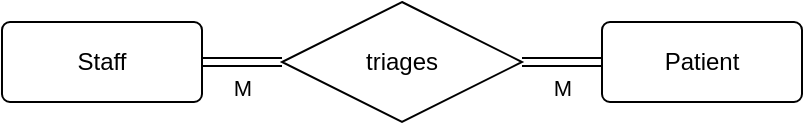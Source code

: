 <mxfile version="23.1.5" type="device">
  <diagram id="R2lEEEUBdFMjLlhIrx00" name="Page-1">
    <mxGraphModel dx="792" dy="437" grid="1" gridSize="10" guides="1" tooltips="1" connect="1" arrows="1" fold="1" page="1" pageScale="1" pageWidth="850" pageHeight="1100" math="0" shadow="0" extFonts="Permanent Marker^https://fonts.googleapis.com/css?family=Permanent+Marker">
      <root>
        <mxCell id="0" />
        <mxCell id="1" parent="0" />
        <mxCell id="sqaGXSC464xRvexxLFKJ-3" value="Patient" style="rounded=1;arcSize=10;whiteSpace=wrap;html=1;align=center;" vertex="1" parent="1">
          <mxGeometry x="480" y="200" width="100" height="40" as="geometry" />
        </mxCell>
        <mxCell id="sqaGXSC464xRvexxLFKJ-4" value="Staff" style="rounded=1;arcSize=10;whiteSpace=wrap;html=1;align=center;" vertex="1" parent="1">
          <mxGeometry x="180" y="200" width="100" height="40" as="geometry" />
        </mxCell>
        <mxCell id="sqaGXSC464xRvexxLFKJ-6" value="M" style="edgeStyle=orthogonalEdgeStyle;rounded=0;orthogonalLoop=1;jettySize=auto;html=1;entryX=0;entryY=0.5;entryDx=0;entryDy=0;shape=link;verticalAlign=top;" edge="1" parent="1" source="sqaGXSC464xRvexxLFKJ-5" target="sqaGXSC464xRvexxLFKJ-3">
          <mxGeometry relative="1" as="geometry" />
        </mxCell>
        <mxCell id="sqaGXSC464xRvexxLFKJ-7" value="M" style="edgeStyle=orthogonalEdgeStyle;rounded=0;orthogonalLoop=1;jettySize=auto;html=1;entryX=1;entryY=0.5;entryDx=0;entryDy=0;shape=link;verticalAlign=top;" edge="1" parent="1" source="sqaGXSC464xRvexxLFKJ-5" target="sqaGXSC464xRvexxLFKJ-4">
          <mxGeometry relative="1" as="geometry" />
        </mxCell>
        <mxCell id="sqaGXSC464xRvexxLFKJ-5" value="triages" style="shape=rhombus;perimeter=rhombusPerimeter;whiteSpace=wrap;html=1;align=center;" vertex="1" parent="1">
          <mxGeometry x="320" y="190" width="120" height="60" as="geometry" />
        </mxCell>
      </root>
    </mxGraphModel>
  </diagram>
</mxfile>
